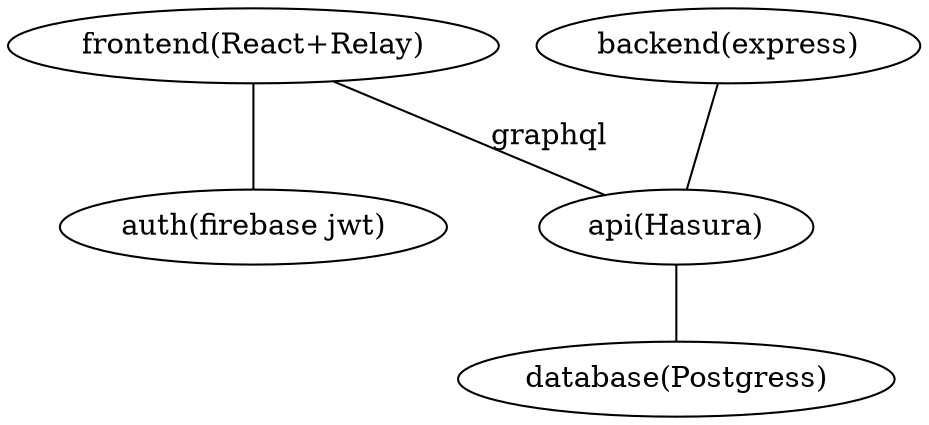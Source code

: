graph {

  "frontend(React+Relay)" -- "auth(firebase jwt)" 
  "frontend(React+Relay)" -- "api(Hasura)"[label = "graphql"]
  "backend(express)" -- "api(Hasura)"
  "api(Hasura)" -- "database(Postgress)"
}